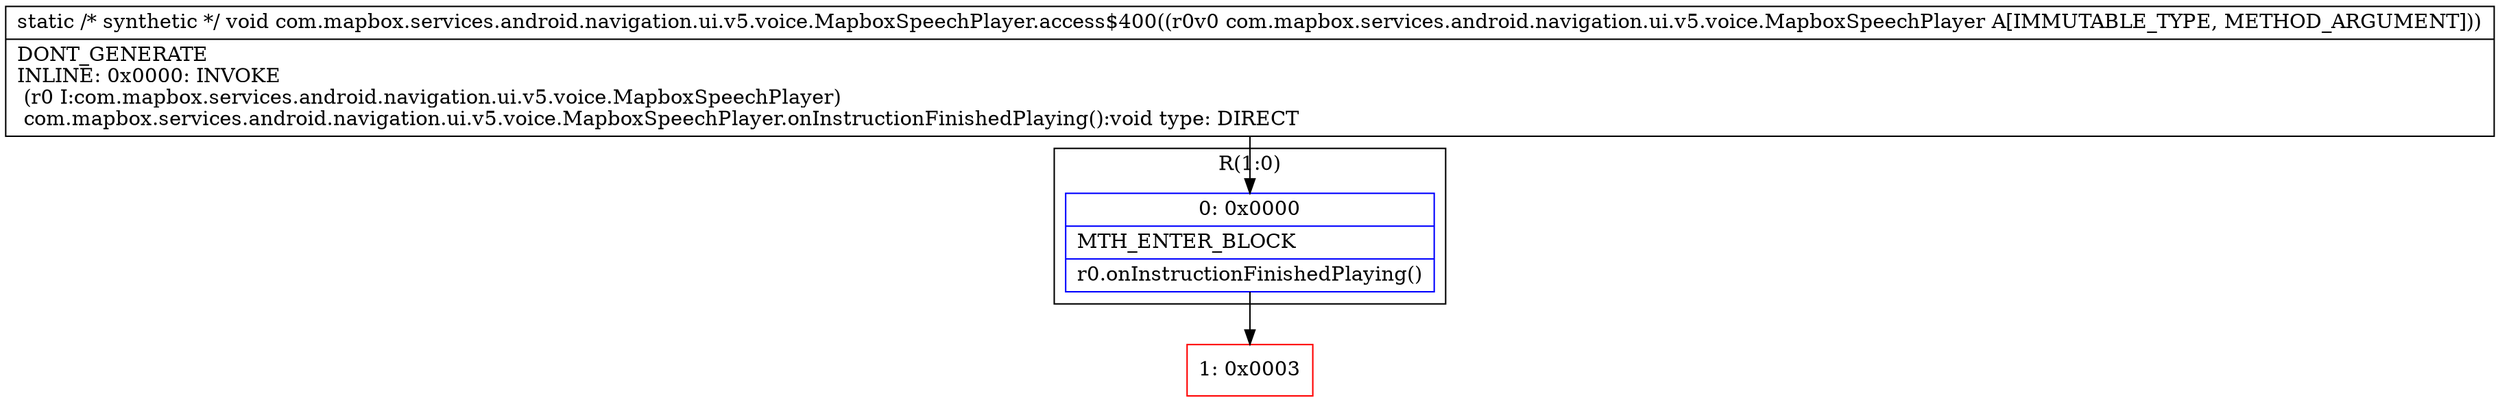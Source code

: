 digraph "CFG forcom.mapbox.services.android.navigation.ui.v5.voice.MapboxSpeechPlayer.access$400(Lcom\/mapbox\/services\/android\/navigation\/ui\/v5\/voice\/MapboxSpeechPlayer;)V" {
subgraph cluster_Region_1684649797 {
label = "R(1:0)";
node [shape=record,color=blue];
Node_0 [shape=record,label="{0\:\ 0x0000|MTH_ENTER_BLOCK\l|r0.onInstructionFinishedPlaying()\l}"];
}
Node_1 [shape=record,color=red,label="{1\:\ 0x0003}"];
MethodNode[shape=record,label="{static \/* synthetic *\/ void com.mapbox.services.android.navigation.ui.v5.voice.MapboxSpeechPlayer.access$400((r0v0 com.mapbox.services.android.navigation.ui.v5.voice.MapboxSpeechPlayer A[IMMUTABLE_TYPE, METHOD_ARGUMENT]))  | DONT_GENERATE\lINLINE: 0x0000: INVOKE  \l  (r0 I:com.mapbox.services.android.navigation.ui.v5.voice.MapboxSpeechPlayer)\l com.mapbox.services.android.navigation.ui.v5.voice.MapboxSpeechPlayer.onInstructionFinishedPlaying():void type: DIRECT\l}"];
MethodNode -> Node_0;
Node_0 -> Node_1;
}

